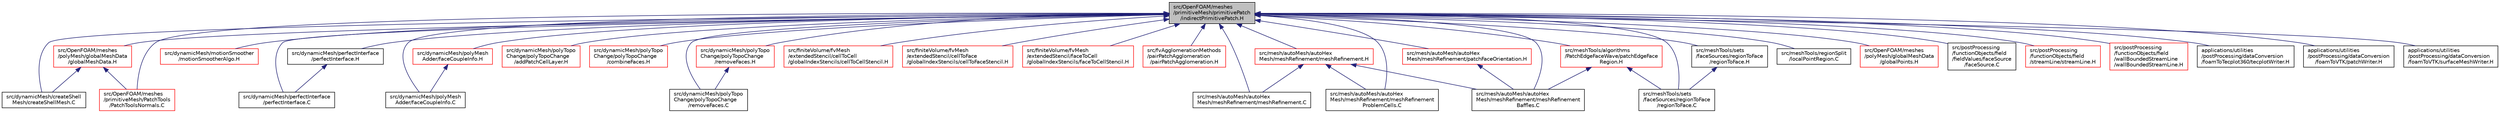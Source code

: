 digraph "src/OpenFOAM/meshes/primitiveMesh/primitivePatch/indirectPrimitivePatch.H"
{
  bgcolor="transparent";
  edge [fontname="Helvetica",fontsize="10",labelfontname="Helvetica",labelfontsize="10"];
  node [fontname="Helvetica",fontsize="10",shape=record];
  Node1 [label="src/OpenFOAM/meshes\l/primitiveMesh/primitivePatch\l/indirectPrimitivePatch.H",height=0.2,width=0.4,color="black", fillcolor="grey75", style="filled", fontcolor="black"];
  Node1 -> Node2 [dir="back",color="midnightblue",fontsize="10",style="solid",fontname="Helvetica"];
  Node2 [label="src/dynamicMesh/createShell\lMesh/createShellMesh.C",height=0.2,width=0.4,color="black",URL="$a04775.html"];
  Node1 -> Node3 [dir="back",color="midnightblue",fontsize="10",style="solid",fontname="Helvetica"];
  Node3 [label="src/dynamicMesh/motionSmoother\l/motionSmootherAlgo.H",height=0.2,width=0.4,color="red",URL="$a04838.html"];
  Node1 -> Node4 [dir="back",color="midnightblue",fontsize="10",style="solid",fontname="Helvetica"];
  Node4 [label="src/dynamicMesh/perfectInterface\l/perfectInterface.H",height=0.2,width=0.4,color="black",URL="$a04856.html"];
  Node4 -> Node5 [dir="back",color="midnightblue",fontsize="10",style="solid",fontname="Helvetica"];
  Node5 [label="src/dynamicMesh/perfectInterface\l/perfectInterface.C",height=0.2,width=0.4,color="black",URL="$a04855.html",tooltip="Best thing is probably to look at attachDetach which does almost exactly the same but for the geometr..."];
  Node1 -> Node5 [dir="back",color="midnightblue",fontsize="10",style="solid",fontname="Helvetica"];
  Node1 -> Node6 [dir="back",color="midnightblue",fontsize="10",style="solid",fontname="Helvetica"];
  Node6 [label="src/dynamicMesh/polyMesh\lAdder/faceCoupleInfo.H",height=0.2,width=0.4,color="red",URL="$a04858.html"];
  Node6 -> Node7 [dir="back",color="midnightblue",fontsize="10",style="solid",fontname="Helvetica"];
  Node7 [label="src/dynamicMesh/polyMesh\lAdder/faceCoupleInfo.C",height=0.2,width=0.4,color="black",URL="$a04857.html"];
  Node1 -> Node7 [dir="back",color="midnightblue",fontsize="10",style="solid",fontname="Helvetica"];
  Node1 -> Node8 [dir="back",color="midnightblue",fontsize="10",style="solid",fontname="Helvetica"];
  Node8 [label="src/dynamicMesh/polyTopo\lChange/polyTopoChange\l/addPatchCellLayer.H",height=0.2,width=0.4,color="red",URL="$a04877.html"];
  Node1 -> Node9 [dir="back",color="midnightblue",fontsize="10",style="solid",fontname="Helvetica"];
  Node9 [label="src/dynamicMesh/polyTopo\lChange/polyTopoChange\l/combineFaces.H",height=0.2,width=0.4,color="red",URL="$a04879.html"];
  Node1 -> Node10 [dir="back",color="midnightblue",fontsize="10",style="solid",fontname="Helvetica"];
  Node10 [label="src/dynamicMesh/polyTopo\lChange/polyTopoChange\l/removeFaces.H",height=0.2,width=0.4,color="red",URL="$a04910.html"];
  Node10 -> Node11 [dir="back",color="midnightblue",fontsize="10",style="solid",fontname="Helvetica"];
  Node11 [label="src/dynamicMesh/polyTopo\lChange/polyTopoChange\l/removeFaces.C",height=0.2,width=0.4,color="black",URL="$a04908.html"];
  Node1 -> Node11 [dir="back",color="midnightblue",fontsize="10",style="solid",fontname="Helvetica"];
  Node1 -> Node12 [dir="back",color="midnightblue",fontsize="10",style="solid",fontname="Helvetica"];
  Node12 [label="src/finiteVolume/fvMesh\l/extendedStencil/cellToCell\l/globalIndexStencils/cellToCellStencil.H",height=0.2,width=0.4,color="red",URL="$a05824.html"];
  Node1 -> Node13 [dir="back",color="midnightblue",fontsize="10",style="solid",fontname="Helvetica"];
  Node13 [label="src/finiteVolume/fvMesh\l/extendedStencil/cellToFace\l/globalIndexStencils/cellToFaceStencil.H",height=0.2,width=0.4,color="red",URL="$a05846.html"];
  Node1 -> Node14 [dir="back",color="midnightblue",fontsize="10",style="solid",fontname="Helvetica"];
  Node14 [label="src/finiteVolume/fvMesh\l/extendedStencil/faceToCell\l/globalIndexStencils/faceToCellStencil.H",height=0.2,width=0.4,color="red",URL="$a05879.html"];
  Node1 -> Node15 [dir="back",color="midnightblue",fontsize="10",style="solid",fontname="Helvetica"];
  Node15 [label="src/fvAgglomerationMethods\l/pairPatchAgglomeration\l/pairPatchAgglomeration.H",height=0.2,width=0.4,color="red",URL="$a06177.html"];
  Node1 -> Node16 [dir="back",color="midnightblue",fontsize="10",style="solid",fontname="Helvetica"];
  Node16 [label="src/mesh/autoMesh/autoHex\lMesh/meshRefinement/meshRefinement.H",height=0.2,width=0.4,color="red",URL="$a07065.html"];
  Node16 -> Node17 [dir="back",color="midnightblue",fontsize="10",style="solid",fontname="Helvetica"];
  Node17 [label="src/mesh/autoMesh/autoHex\lMesh/meshRefinement/meshRefinement.C",height=0.2,width=0.4,color="black",URL="$a07064.html"];
  Node16 -> Node18 [dir="back",color="midnightblue",fontsize="10",style="solid",fontname="Helvetica"];
  Node18 [label="src/mesh/autoMesh/autoHex\lMesh/meshRefinement/meshRefinement\lBaffles.C",height=0.2,width=0.4,color="black",URL="$a07066.html"];
  Node16 -> Node19 [dir="back",color="midnightblue",fontsize="10",style="solid",fontname="Helvetica"];
  Node19 [label="src/mesh/autoMesh/autoHex\lMesh/meshRefinement/meshRefinement\lProblemCells.C",height=0.2,width=0.4,color="black",URL="$a07068.html"];
  Node1 -> Node17 [dir="back",color="midnightblue",fontsize="10",style="solid",fontname="Helvetica"];
  Node1 -> Node18 [dir="back",color="midnightblue",fontsize="10",style="solid",fontname="Helvetica"];
  Node1 -> Node20 [dir="back",color="midnightblue",fontsize="10",style="solid",fontname="Helvetica"];
  Node20 [label="src/mesh/autoMesh/autoHex\lMesh/meshRefinement/patchFaceOrientation.H",height=0.2,width=0.4,color="red",URL="$a07072.html"];
  Node20 -> Node18 [dir="back",color="midnightblue",fontsize="10",style="solid",fontname="Helvetica"];
  Node1 -> Node19 [dir="back",color="midnightblue",fontsize="10",style="solid",fontname="Helvetica"];
  Node1 -> Node21 [dir="back",color="midnightblue",fontsize="10",style="solid",fontname="Helvetica"];
  Node21 [label="src/meshTools/algorithms\l/PatchEdgeFaceWave/patchEdgeFace\lRegion.H",height=0.2,width=0.4,color="red",URL="$a07157.html"];
  Node21 -> Node18 [dir="back",color="midnightblue",fontsize="10",style="solid",fontname="Helvetica"];
  Node21 -> Node22 [dir="back",color="midnightblue",fontsize="10",style="solid",fontname="Helvetica"];
  Node22 [label="src/meshTools/sets\l/faceSources/regionToFace\l/regionToFace.C",height=0.2,width=0.4,color="black",URL="$a07433.html"];
  Node1 -> Node23 [dir="back",color="midnightblue",fontsize="10",style="solid",fontname="Helvetica"];
  Node23 [label="src/meshTools/regionSplit\l/localPointRegion.C",height=0.2,width=0.4,color="black",URL="$a07348.html"];
  Node1 -> Node24 [dir="back",color="midnightblue",fontsize="10",style="solid",fontname="Helvetica"];
  Node24 [label="src/meshTools/sets\l/faceSources/regionToFace\l/regionToFace.H",height=0.2,width=0.4,color="black",URL="$a07434.html"];
  Node24 -> Node22 [dir="back",color="midnightblue",fontsize="10",style="solid",fontname="Helvetica"];
  Node1 -> Node22 [dir="back",color="midnightblue",fontsize="10",style="solid",fontname="Helvetica"];
  Node1 -> Node25 [dir="back",color="midnightblue",fontsize="10",style="solid",fontname="Helvetica"];
  Node25 [label="src/OpenFOAM/meshes\l/polyMesh/globalMeshData\l/globalMeshData.H",height=0.2,width=0.4,color="red",URL="$a08613.html"];
  Node25 -> Node2 [dir="back",color="midnightblue",fontsize="10",style="solid",fontname="Helvetica"];
  Node25 -> Node26 [dir="back",color="midnightblue",fontsize="10",style="solid",fontname="Helvetica"];
  Node26 [label="src/OpenFOAM/meshes\l/primitiveMesh/PatchTools\l/PatchToolsNormals.C",height=0.2,width=0.4,color="red",URL="$a08724.html"];
  Node1 -> Node27 [dir="back",color="midnightblue",fontsize="10",style="solid",fontname="Helvetica"];
  Node27 [label="src/OpenFOAM/meshes\l/polyMesh/globalMeshData\l/globalPoints.H",height=0.2,width=0.4,color="red",URL="$a08616.html"];
  Node1 -> Node26 [dir="back",color="midnightblue",fontsize="10",style="solid",fontname="Helvetica"];
  Node1 -> Node28 [dir="back",color="midnightblue",fontsize="10",style="solid",fontname="Helvetica"];
  Node28 [label="src/postProcessing\l/functionObjects/field\l/fieldValues/faceSource\l/faceSource.C",height=0.2,width=0.4,color="black",URL="$a09204.html"];
  Node1 -> Node29 [dir="back",color="midnightblue",fontsize="10",style="solid",fontname="Helvetica"];
  Node29 [label="src/postProcessing\l/functionObjects/field\l/streamLine/streamLine.H",height=0.2,width=0.4,color="red",URL="$a09255.html"];
  Node1 -> Node30 [dir="back",color="midnightblue",fontsize="10",style="solid",fontname="Helvetica"];
  Node30 [label="src/postProcessing\l/functionObjects/field\l/wallBoundedStreamLine\l/wallBoundedStreamLine.H",height=0.2,width=0.4,color="red",URL="$a09272.html"];
  Node1 -> Node31 [dir="back",color="midnightblue",fontsize="10",style="solid",fontname="Helvetica"];
  Node31 [label="applications/utilities\l/postProcessing/dataConversion\l/foamToTecplot360/tecplotWriter.H",height=0.2,width=0.4,color="black",URL="$a04292.html"];
  Node1 -> Node32 [dir="back",color="midnightblue",fontsize="10",style="solid",fontname="Helvetica"];
  Node32 [label="applications/utilities\l/postProcessing/dataConversion\l/foamToVTK/patchWriter.H",height=0.2,width=0.4,color="black",URL="$a04307.html"];
  Node1 -> Node33 [dir="back",color="midnightblue",fontsize="10",style="solid",fontname="Helvetica"];
  Node33 [label="applications/utilities\l/postProcessing/dataConversion\l/foamToVTK/surfaceMeshWriter.H",height=0.2,width=0.4,color="black",URL="$a04310.html"];
}

